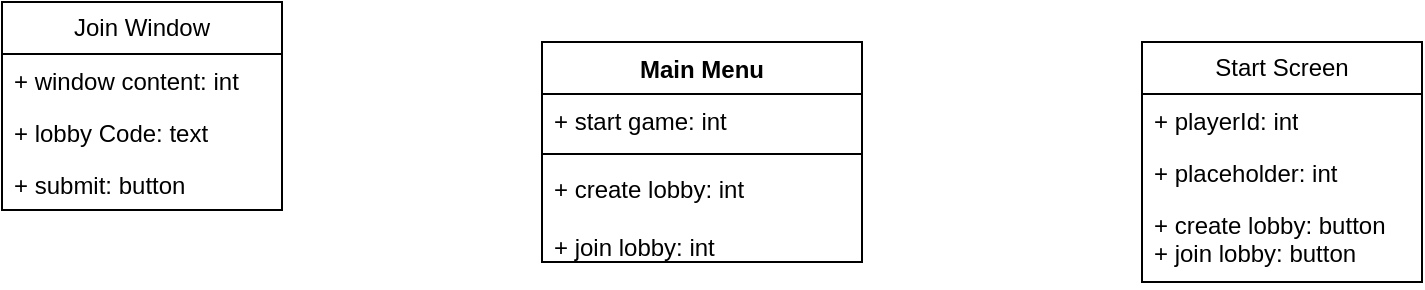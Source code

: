 <mxfile version="24.7.17">
  <diagram name="Page-1" id="6sLffb0LfAN-vhainTK7">
    <mxGraphModel dx="954" dy="615" grid="1" gridSize="10" guides="1" tooltips="1" connect="1" arrows="1" fold="1" page="1" pageScale="1" pageWidth="850" pageHeight="1100" math="0" shadow="0">
      <root>
        <mxCell id="0" />
        <mxCell id="1" parent="0" />
        <mxCell id="vn0VF6zFTye3CR2FZzHg-1" value="Main Menu" style="swimlane;fontStyle=1;align=center;verticalAlign=top;childLayout=stackLayout;horizontal=1;startSize=26;horizontalStack=0;resizeParent=1;resizeParentMax=0;resizeLast=0;collapsible=1;marginBottom=0;whiteSpace=wrap;html=1;" parent="1" vertex="1">
          <mxGeometry x="340" y="270" width="160" height="110" as="geometry">
            <mxRectangle x="340" y="270" width="100" height="30" as="alternateBounds" />
          </mxGeometry>
        </mxCell>
        <mxCell id="vn0VF6zFTye3CR2FZzHg-2" value="+ start game: int&amp;nbsp;" style="text;strokeColor=none;fillColor=none;align=left;verticalAlign=top;spacingLeft=4;spacingRight=4;overflow=hidden;rotatable=0;points=[[0,0.5],[1,0.5]];portConstraint=eastwest;whiteSpace=wrap;html=1;" parent="vn0VF6zFTye3CR2FZzHg-1" vertex="1">
          <mxGeometry y="26" width="160" height="26" as="geometry" />
        </mxCell>
        <mxCell id="vn0VF6zFTye3CR2FZzHg-3" value="" style="line;strokeWidth=1;fillColor=none;align=left;verticalAlign=middle;spacingTop=-1;spacingLeft=3;spacingRight=3;rotatable=0;labelPosition=right;points=[];portConstraint=eastwest;strokeColor=inherit;" parent="vn0VF6zFTye3CR2FZzHg-1" vertex="1">
          <mxGeometry y="52" width="160" height="8" as="geometry" />
        </mxCell>
        <mxCell id="vn0VF6zFTye3CR2FZzHg-4" value="+ create lobby: int&amp;nbsp;&lt;div&gt;&lt;br&gt;&lt;/div&gt;&lt;div&gt;+ join lobby: int&amp;nbsp;&lt;/div&gt;" style="text;strokeColor=none;fillColor=none;align=left;verticalAlign=top;spacingLeft=4;spacingRight=4;overflow=hidden;rotatable=0;points=[[0,0.5],[1,0.5]];portConstraint=eastwest;whiteSpace=wrap;html=1;" parent="vn0VF6zFTye3CR2FZzHg-1" vertex="1">
          <mxGeometry y="60" width="160" height="50" as="geometry" />
        </mxCell>
        <mxCell id="qSa6G97n7XXXVIXWB33M-1" value="Join Window" style="swimlane;fontStyle=0;childLayout=stackLayout;horizontal=1;startSize=26;fillColor=none;horizontalStack=0;resizeParent=1;resizeParentMax=0;resizeLast=0;collapsible=1;marginBottom=0;whiteSpace=wrap;html=1;" vertex="1" parent="1">
          <mxGeometry x="70" y="250" width="140" height="104" as="geometry" />
        </mxCell>
        <mxCell id="qSa6G97n7XXXVIXWB33M-2" value="+ window content: int&amp;nbsp;" style="text;strokeColor=none;fillColor=none;align=left;verticalAlign=top;spacingLeft=4;spacingRight=4;overflow=hidden;rotatable=0;points=[[0,0.5],[1,0.5]];portConstraint=eastwest;whiteSpace=wrap;html=1;" vertex="1" parent="qSa6G97n7XXXVIXWB33M-1">
          <mxGeometry y="26" width="140" height="26" as="geometry" />
        </mxCell>
        <mxCell id="qSa6G97n7XXXVIXWB33M-3" value="+ lobby Code: text" style="text;strokeColor=none;fillColor=none;align=left;verticalAlign=top;spacingLeft=4;spacingRight=4;overflow=hidden;rotatable=0;points=[[0,0.5],[1,0.5]];portConstraint=eastwest;whiteSpace=wrap;html=1;" vertex="1" parent="qSa6G97n7XXXVIXWB33M-1">
          <mxGeometry y="52" width="140" height="26" as="geometry" />
        </mxCell>
        <mxCell id="qSa6G97n7XXXVIXWB33M-4" value="+ submit: button" style="text;strokeColor=none;fillColor=none;align=left;verticalAlign=top;spacingLeft=4;spacingRight=4;overflow=hidden;rotatable=0;points=[[0,0.5],[1,0.5]];portConstraint=eastwest;whiteSpace=wrap;html=1;" vertex="1" parent="qSa6G97n7XXXVIXWB33M-1">
          <mxGeometry y="78" width="140" height="26" as="geometry" />
        </mxCell>
        <mxCell id="qSa6G97n7XXXVIXWB33M-5" value="Start Screen" style="swimlane;fontStyle=0;childLayout=stackLayout;horizontal=1;startSize=26;fillColor=none;horizontalStack=0;resizeParent=1;resizeParentMax=0;resizeLast=0;collapsible=1;marginBottom=0;whiteSpace=wrap;html=1;" vertex="1" parent="1">
          <mxGeometry x="640" y="270" width="140" height="120" as="geometry" />
        </mxCell>
        <mxCell id="qSa6G97n7XXXVIXWB33M-6" value="+ playerId: int" style="text;strokeColor=none;fillColor=none;align=left;verticalAlign=top;spacingLeft=4;spacingRight=4;overflow=hidden;rotatable=0;points=[[0,0.5],[1,0.5]];portConstraint=eastwest;whiteSpace=wrap;html=1;" vertex="1" parent="qSa6G97n7XXXVIXWB33M-5">
          <mxGeometry y="26" width="140" height="26" as="geometry" />
        </mxCell>
        <mxCell id="qSa6G97n7XXXVIXWB33M-7" value="+ placeholder: int" style="text;strokeColor=none;fillColor=none;align=left;verticalAlign=top;spacingLeft=4;spacingRight=4;overflow=hidden;rotatable=0;points=[[0,0.5],[1,0.5]];portConstraint=eastwest;whiteSpace=wrap;html=1;" vertex="1" parent="qSa6G97n7XXXVIXWB33M-5">
          <mxGeometry y="52" width="140" height="26" as="geometry" />
        </mxCell>
        <mxCell id="qSa6G97n7XXXVIXWB33M-8" value="+ create lobby: button&lt;div&gt;&lt;span style=&quot;background-color: initial;&quot;&gt;+ join lobby: button&lt;/span&gt;&lt;/div&gt;" style="text;strokeColor=none;fillColor=none;align=left;verticalAlign=top;spacingLeft=4;spacingRight=4;overflow=hidden;rotatable=0;points=[[0,0.5],[1,0.5]];portConstraint=eastwest;whiteSpace=wrap;html=1;" vertex="1" parent="qSa6G97n7XXXVIXWB33M-5">
          <mxGeometry y="78" width="140" height="42" as="geometry" />
        </mxCell>
      </root>
    </mxGraphModel>
  </diagram>
</mxfile>
